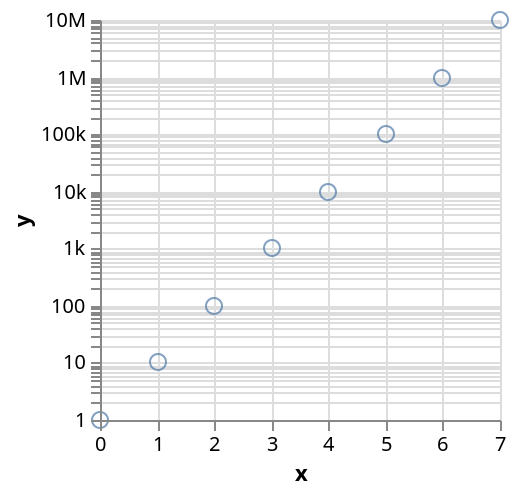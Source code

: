 {
    "$schema": "http://vega.github.io/schema/vega/v3.0.json",
    "autosize": "pad",
    "padding": 5,
    "signals": [
        {
            "name": "width",
            "update": "data('layout')[0].width"
        },
        {
            "name": "height",
            "update": "data('layout')[0].height"
        },
        {
            "name": "unit",
            "value": {},
            "on": [
                {
                    "events": "mousemove",
                    "update": "group()._id ? group() : unit"
                }
            ]
        }
    ],
    "data": [
        {
            "name": "source",
            "values": [
                {
                    "x": 0,
                    "y": 1
                },
                {
                    "x": 1,
                    "y": 10
                },
                {
                    "x": 2,
                    "y": 100
                },
                {
                    "x": 3,
                    "y": 1000
                },
                {
                    "x": 4,
                    "y": 10000
                },
                {
                    "x": 5,
                    "y": 100000
                },
                {
                    "x": 6,
                    "y": 1000000
                },
                {
                    "x": 7,
                    "y": 10000000
                }
            ],
            "format": {
                "type": "json",
                "parse": {
                    "x": "number",
                    "y": "number"
                }
            },
            "transform": [
                {
                    "type": "filter",
                    "expr": "datum[\"x\"] !== null && !isNaN(datum[\"x\"]) && datum[\"y\"] !== null && !isNaN(datum[\"y\"])"
                },
                {
                    "type": "filter",
                    "expr": "datum[\"y\"] > 0"
                }
            ]
        },
        {
            "name": "layout",
            "values": [
                {}
            ],
            "transform": [
                {
                    "type": "formula",
                    "as": "width",
                    "expr": "200"
                },
                {
                    "type": "formula",
                    "as": "height",
                    "expr": "200"
                }
            ]
        }
    ],
    "marks": [
        {
            "name": "main",
            "type": "group",
            "from": {
                "data": "layout"
            },
            "encode": {
                "update": {
                    "width": {
                        "field": "width"
                    },
                    "height": {
                        "field": "height"
                    },
                    "fill": {
                        "value": "transparent"
                    }
                }
            },
            "marks": [
                {
                    "name": "marks",
                    "type": "symbol",
                    "role": "point",
                    "from": {
                        "data": "source"
                    },
                    "encode": {
                        "update": {
                            "x": {
                                "scale": "x",
                                "field": "x"
                            },
                            "y": {
                                "scale": "y",
                                "field": "y"
                            },
                            "stroke": {
                                "value": "#4c78a8"
                            },
                            "fill": {
                                "value": "transparent"
                            },
                            "opacity": {
                                "value": 0.7
                            }
                        }
                    }
                }
            ],
            "scales": [
                {
                    "name": "x",
                    "type": "linear",
                    "domain": {
                        "data": "source",
                        "field": "x"
                    },
                    "range": [
                        0,
                        200
                    ],
                    "round": true,
                    "nice": true,
                    "zero": true
                },
                {
                    "name": "y",
                    "type": "log",
                    "domain": {
                        "data": "source",
                        "field": "y"
                    },
                    "range": [
                        200,
                        0
                    ],
                    "round": true,
                    "nice": true
                }
            ],
            "axes": [
                {
                    "scale": "x",
                    "format": "s",
                    "orient": "bottom",
                    "tickCount": 5,
                    "title": "x",
                    "zindex": 1
                },
                {
                    "scale": "x",
                    "domain": false,
                    "format": "s",
                    "grid": true,
                    "labels": false,
                    "orient": "bottom",
                    "tickCount": 5,
                    "ticks": false,
                    "zindex": 0,
                    "gridScale": "y"
                },
                {
                    "scale": "y",
                    "format": "s",
                    "orient": "left",
                    "title": "y",
                    "zindex": 1
                },
                {
                    "scale": "y",
                    "domain": false,
                    "format": "s",
                    "grid": true,
                    "labels": false,
                    "orient": "left",
                    "ticks": false,
                    "zindex": 0,
                    "gridScale": "x"
                }
            ]
        }
    ]
}